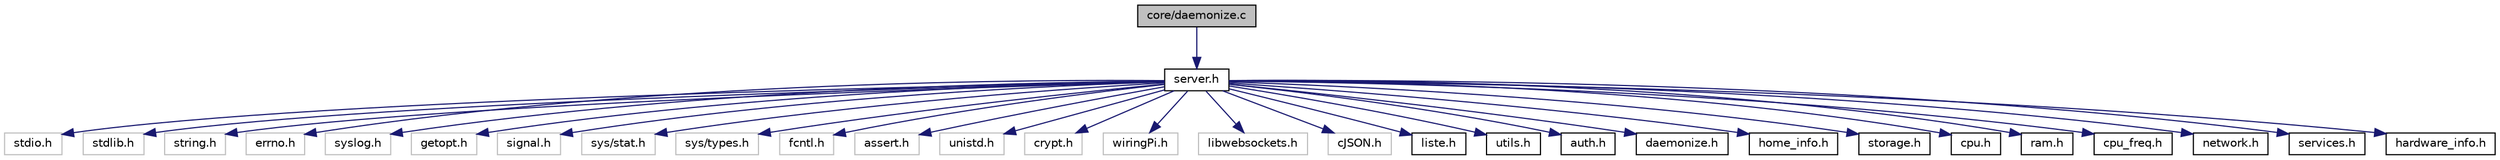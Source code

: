 digraph "core/daemonize.c"
{
  edge [fontname="Helvetica",fontsize="10",labelfontname="Helvetica",labelfontsize="10"];
  node [fontname="Helvetica",fontsize="10",shape=record];
  Node1 [label="core/daemonize.c",height=0.2,width=0.4,color="black", fillcolor="grey75", style="filled", fontcolor="black"];
  Node1 -> Node2 [color="midnightblue",fontsize="10",style="solid",fontname="Helvetica"];
  Node2 [label="server.h",height=0.2,width=0.4,color="black", fillcolor="white", style="filled",URL="$server_8h.html",tooltip="Function prototypes for the server.c. "];
  Node2 -> Node3 [color="midnightblue",fontsize="10",style="solid",fontname="Helvetica"];
  Node3 [label="stdio.h",height=0.2,width=0.4,color="grey75", fillcolor="white", style="filled"];
  Node2 -> Node4 [color="midnightblue",fontsize="10",style="solid",fontname="Helvetica"];
  Node4 [label="stdlib.h",height=0.2,width=0.4,color="grey75", fillcolor="white", style="filled"];
  Node2 -> Node5 [color="midnightblue",fontsize="10",style="solid",fontname="Helvetica"];
  Node5 [label="string.h",height=0.2,width=0.4,color="grey75", fillcolor="white", style="filled"];
  Node2 -> Node6 [color="midnightblue",fontsize="10",style="solid",fontname="Helvetica"];
  Node6 [label="errno.h",height=0.2,width=0.4,color="grey75", fillcolor="white", style="filled"];
  Node2 -> Node7 [color="midnightblue",fontsize="10",style="solid",fontname="Helvetica"];
  Node7 [label="syslog.h",height=0.2,width=0.4,color="grey75", fillcolor="white", style="filled"];
  Node2 -> Node8 [color="midnightblue",fontsize="10",style="solid",fontname="Helvetica"];
  Node8 [label="getopt.h",height=0.2,width=0.4,color="grey75", fillcolor="white", style="filled"];
  Node2 -> Node9 [color="midnightblue",fontsize="10",style="solid",fontname="Helvetica"];
  Node9 [label="signal.h",height=0.2,width=0.4,color="grey75", fillcolor="white", style="filled"];
  Node2 -> Node10 [color="midnightblue",fontsize="10",style="solid",fontname="Helvetica"];
  Node10 [label="sys/stat.h",height=0.2,width=0.4,color="grey75", fillcolor="white", style="filled"];
  Node2 -> Node11 [color="midnightblue",fontsize="10",style="solid",fontname="Helvetica"];
  Node11 [label="sys/types.h",height=0.2,width=0.4,color="grey75", fillcolor="white", style="filled"];
  Node2 -> Node12 [color="midnightblue",fontsize="10",style="solid",fontname="Helvetica"];
  Node12 [label="fcntl.h",height=0.2,width=0.4,color="grey75", fillcolor="white", style="filled"];
  Node2 -> Node13 [color="midnightblue",fontsize="10",style="solid",fontname="Helvetica"];
  Node13 [label="assert.h",height=0.2,width=0.4,color="grey75", fillcolor="white", style="filled"];
  Node2 -> Node14 [color="midnightblue",fontsize="10",style="solid",fontname="Helvetica"];
  Node14 [label="unistd.h",height=0.2,width=0.4,color="grey75", fillcolor="white", style="filled"];
  Node2 -> Node15 [color="midnightblue",fontsize="10",style="solid",fontname="Helvetica"];
  Node15 [label="crypt.h",height=0.2,width=0.4,color="grey75", fillcolor="white", style="filled"];
  Node2 -> Node16 [color="midnightblue",fontsize="10",style="solid",fontname="Helvetica"];
  Node16 [label="wiringPi.h",height=0.2,width=0.4,color="grey75", fillcolor="white", style="filled"];
  Node2 -> Node17 [color="midnightblue",fontsize="10",style="solid",fontname="Helvetica"];
  Node17 [label="libwebsockets.h",height=0.2,width=0.4,color="grey75", fillcolor="white", style="filled"];
  Node2 -> Node18 [color="midnightblue",fontsize="10",style="solid",fontname="Helvetica"];
  Node18 [label="cJSON.h",height=0.2,width=0.4,color="grey75", fillcolor="white", style="filled"];
  Node2 -> Node19 [color="midnightblue",fontsize="10",style="solid",fontname="Helvetica"];
  Node19 [label="liste.h",height=0.2,width=0.4,color="black", fillcolor="white", style="filled",URL="$liste_8h.html",tooltip="Function prototypes for client list liste.c. "];
  Node2 -> Node20 [color="midnightblue",fontsize="10",style="solid",fontname="Helvetica"];
  Node20 [label="utils.h",height=0.2,width=0.4,color="black", fillcolor="white", style="filled",URL="$utils_8h.html",tooltip="Function prototypes for the utils.c. "];
  Node2 -> Node21 [color="midnightblue",fontsize="10",style="solid",fontname="Helvetica"];
  Node21 [label="auth.h",height=0.2,width=0.4,color="black", fillcolor="white", style="filled",URL="$auth_8h.html",tooltip="Function prototypes for auth.h. "];
  Node2 -> Node22 [color="midnightblue",fontsize="10",style="solid",fontname="Helvetica"];
  Node22 [label="daemonize.h",height=0.2,width=0.4,color="black", fillcolor="white", style="filled",URL="$daemonize_8h.html",tooltip="Function prototypes for daemonize.c. "];
  Node2 -> Node23 [color="midnightblue",fontsize="10",style="solid",fontname="Helvetica"];
  Node23 [label="home_info.h",height=0.2,width=0.4,color="black", fillcolor="white", style="filled",URL="$home__info_8h_source.html"];
  Node2 -> Node24 [color="midnightblue",fontsize="10",style="solid",fontname="Helvetica"];
  Node24 [label="storage.h",height=0.2,width=0.4,color="black", fillcolor="white", style="filled",URL="$storage_8h.html",tooltip="Function prototypes for client list storage.c. "];
  Node2 -> Node25 [color="midnightblue",fontsize="10",style="solid",fontname="Helvetica"];
  Node25 [label="cpu.h",height=0.2,width=0.4,color="black", fillcolor="white", style="filled",URL="$cpu_8h.html",tooltip="Function prototypes for cpu.c. "];
  Node2 -> Node26 [color="midnightblue",fontsize="10",style="solid",fontname="Helvetica"];
  Node26 [label="ram.h",height=0.2,width=0.4,color="black", fillcolor="white", style="filled",URL="$ram_8h_source.html"];
  Node2 -> Node27 [color="midnightblue",fontsize="10",style="solid",fontname="Helvetica"];
  Node27 [label="cpu_freq.h",height=0.2,width=0.4,color="black", fillcolor="white", style="filled",URL="$cpu__freq_8h.html",tooltip="Function prototypes for cpu_freq.c. "];
  Node2 -> Node28 [color="midnightblue",fontsize="10",style="solid",fontname="Helvetica"];
  Node28 [label="network.h",height=0.2,width=0.4,color="black", fillcolor="white", style="filled",URL="$network_8h.html",tooltip="Function prototypes for network.c. "];
  Node2 -> Node29 [color="midnightblue",fontsize="10",style="solid",fontname="Helvetica"];
  Node29 [label="services.h",height=0.2,width=0.4,color="black", fillcolor="white", style="filled",URL="$services_8h_source.html"];
  Node2 -> Node30 [color="midnightblue",fontsize="10",style="solid",fontname="Helvetica"];
  Node30 [label="hardware_info.h",height=0.2,width=0.4,color="black", fillcolor="white", style="filled",URL="$hardware__info_8h.html",tooltip="Function prototypes for the hardware_info.c. "];
}
